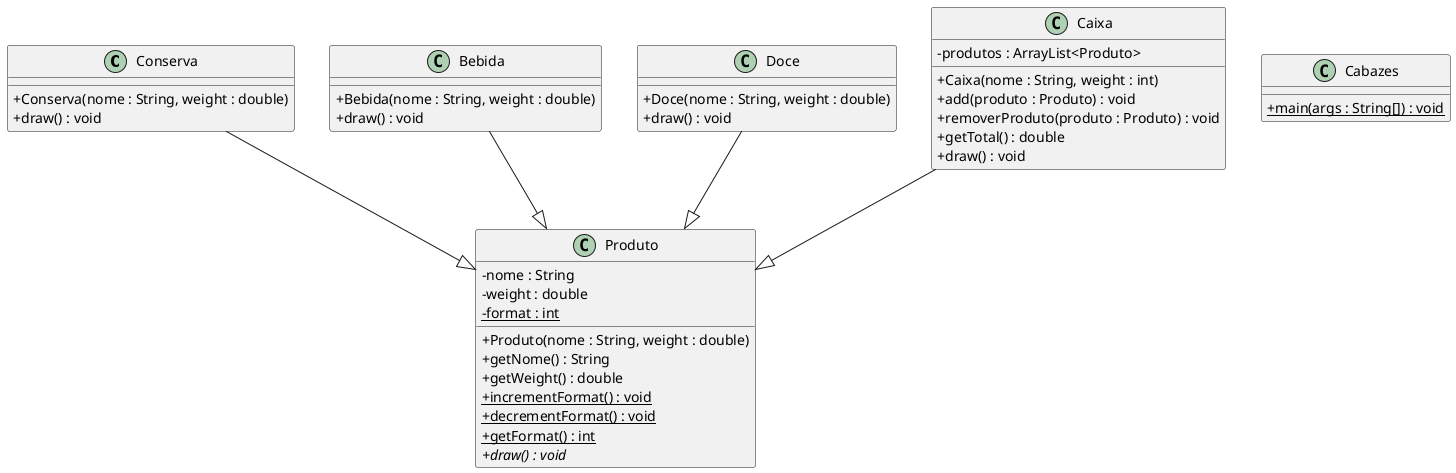 @startuml
skinparam classAttributeIconSize 0
class Conserva{
+ Conserva(nome : String, weight : double)
+ draw() : void
}
Conserva --|> Produto
class Bebida{
+ Bebida(nome : String, weight : double)
+ draw() : void
}
Bebida --|> Produto
class Doce{
+ Doce(nome : String, weight : double)
+ draw() : void
}
Doce --|> Produto
class Caixa{
- produtos : ArrayList<Produto>
+ Caixa(nome : String, weight : int)
+ add(produto : Produto) : void
+ removerProduto(produto : Produto) : void
+ getTotal() : double
+ draw() : void
}
Caixa --|> Produto
class Produto{
- nome : String
- weight : double
- {static} format : int
+ Produto(nome : String, weight : double)
+ getNome() : String
+ getWeight() : double
+ {static} incrementFormat() : void
+ {static} decrementFormat() : void
+ {static} getFormat() : int
+ {abstract} draw() : void
}
class Cabazes{
+ {static} main(args : String[]) : void
}
@enduml